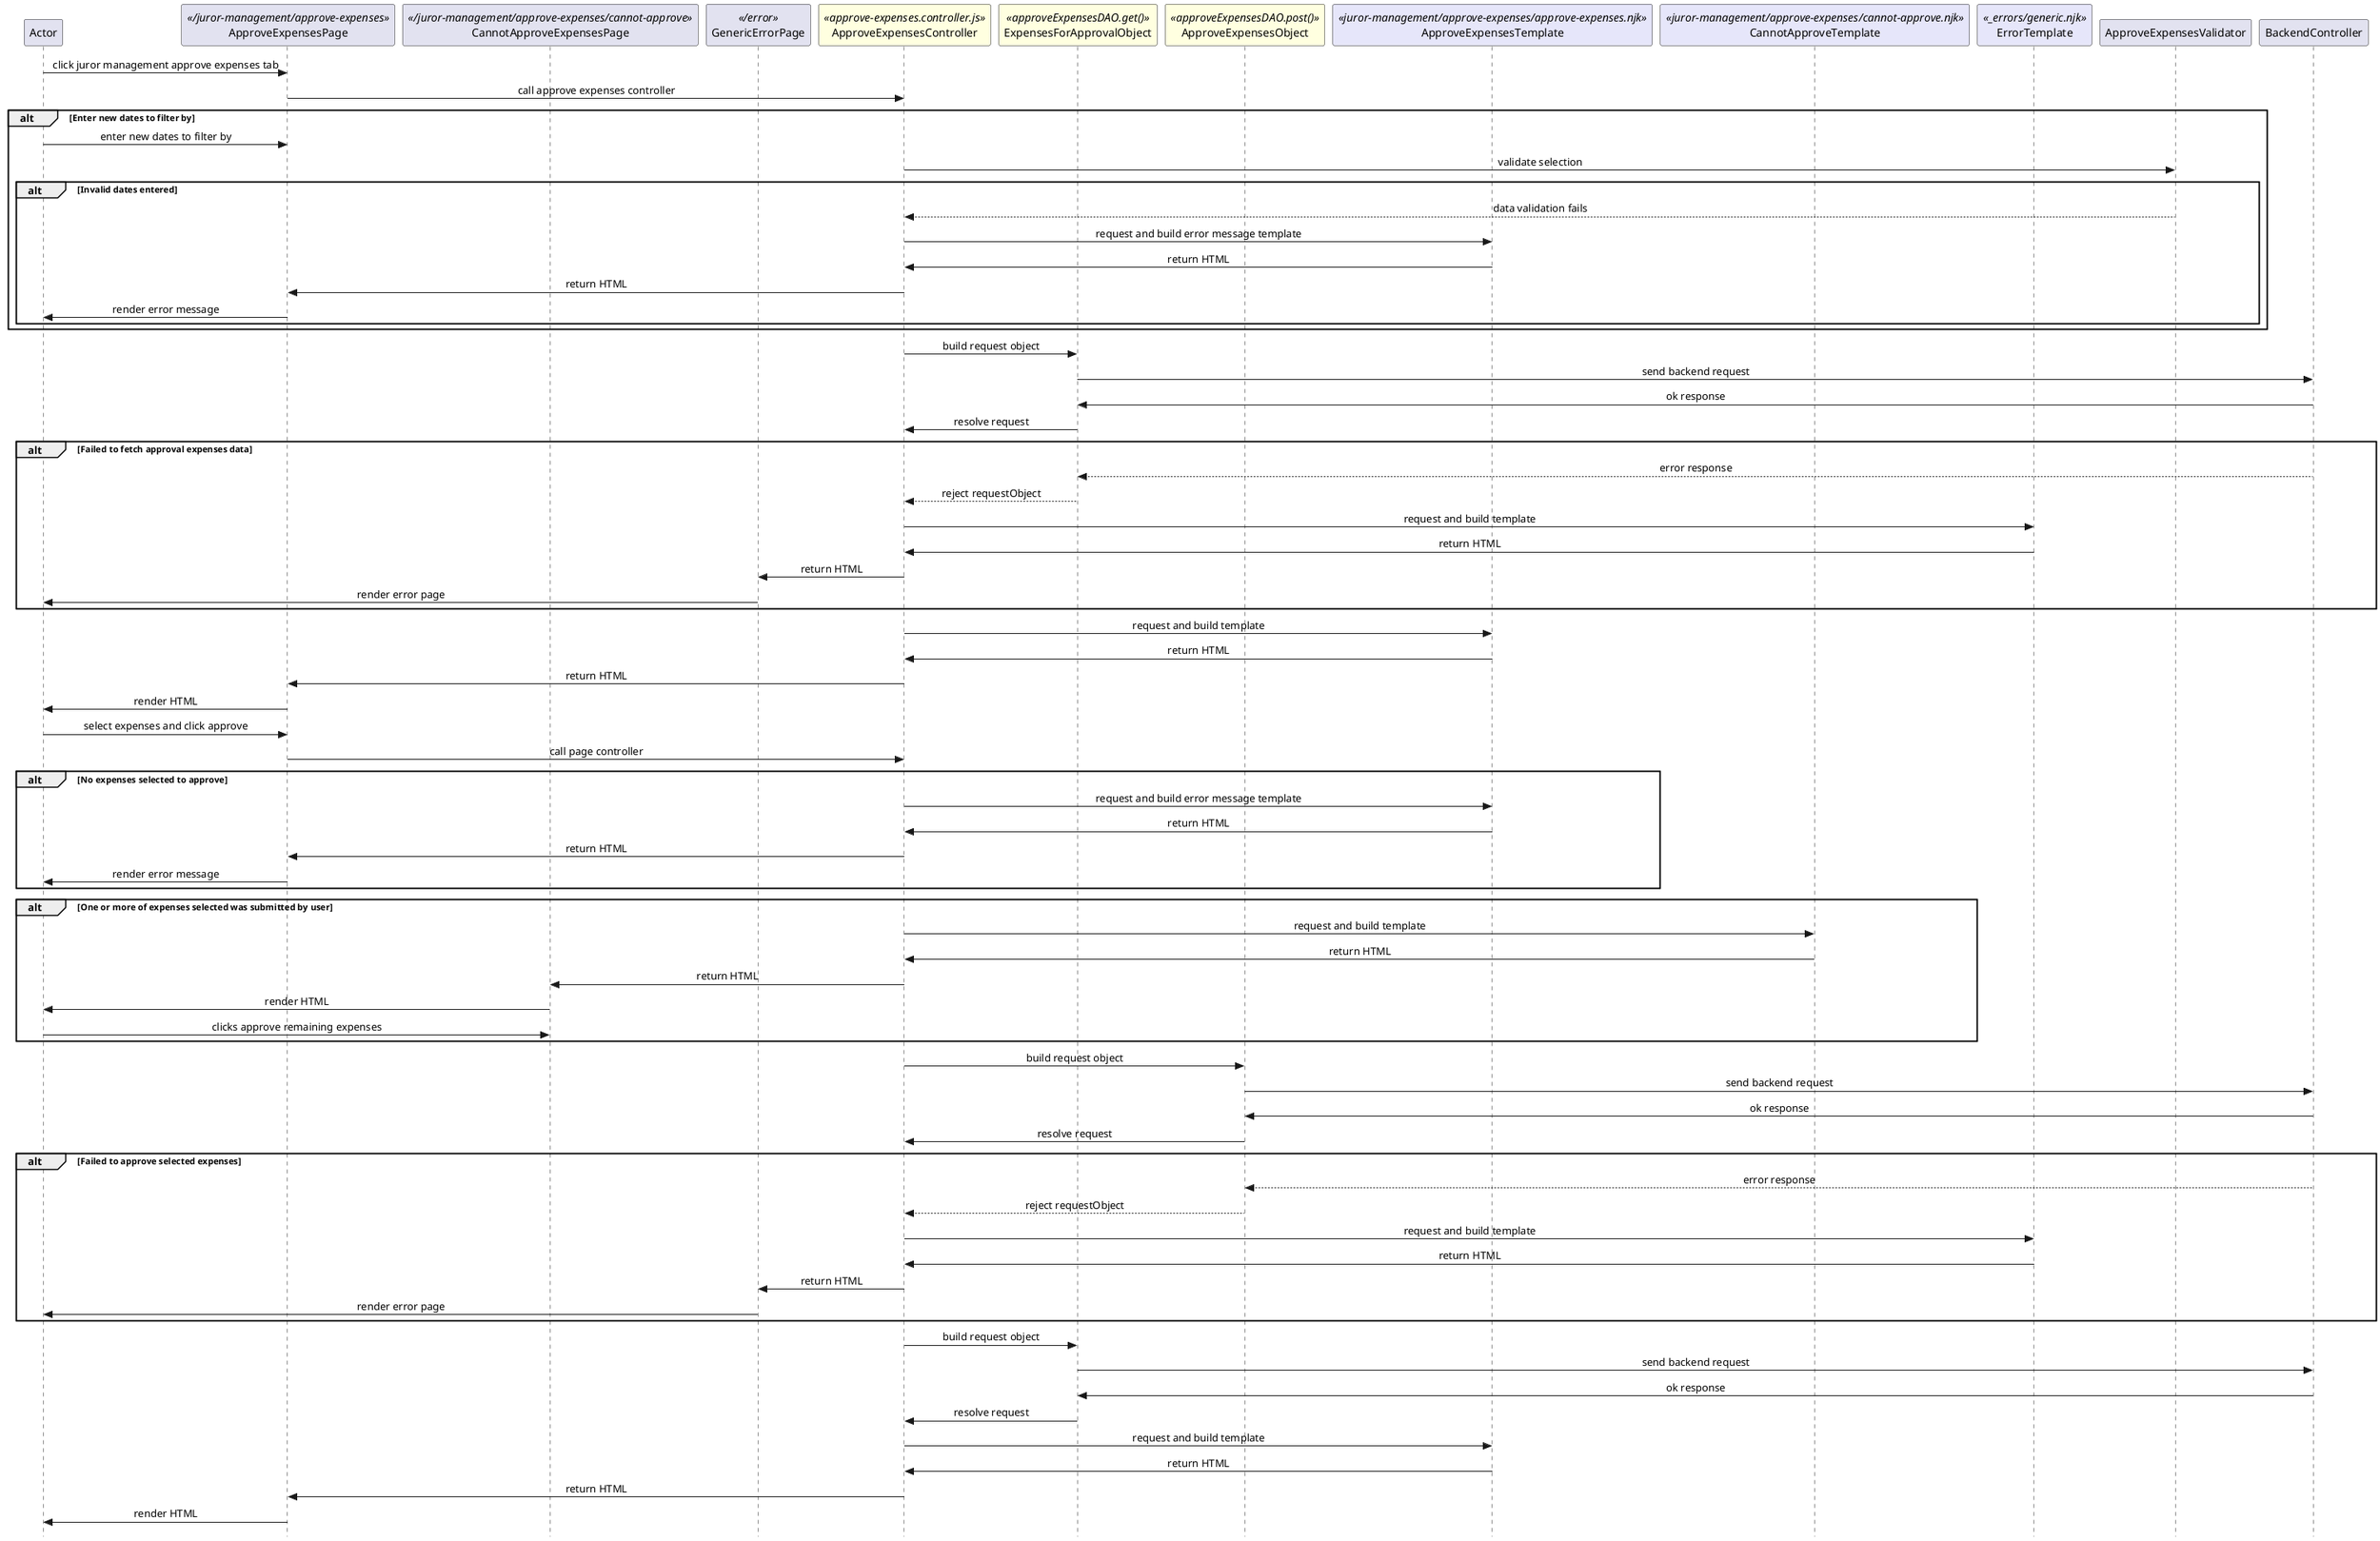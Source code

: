@startuml approve-expenses

skinparam Style strictuml 
skinparam SequenceMessageAlignment center

participant Actor

''' LOCAL ROUTING
participant ApproveExpensesPage <</juror-management/approve-expenses>>
participant CannotApproveExpensesPage <</juror-management/approve-expenses/cannot-approve>>
participant GenericErrorPage <</error>>

''' CONTROLLER AND REQUEST OBJECTS
participant ApproveExpensesController <<approve-expenses.controller.js>> #lightyellow
participant ExpensesForApprovalObject <<approveExpensesDAO.get()>> #lightyellow
participant ApproveExpensesObject <<approveExpensesDAO.post()>> #lightyellow

''' TEMPLATES
participant ApproveExpensesTemplate <<juror-management/approve-expenses/approve-expenses.njk>> #lavender
participant CannotApproveTemplate <<juror-management/approve-expenses/cannot-approve.njk>> #lavender
participant ErrorTemplate <<_errors/generic.njk>> #lavender

''' FILTERS AND VALIDATORS
participant ApproveExpensesValidator

''' BACKEND CONTROLLER
participant BackendController

Actor -> ApproveExpensesPage : click juror management approve expenses tab
ApproveExpensesPage -> ApproveExpensesController : call approve expenses controller

alt Enter new dates to filter by 
  Actor -> ApproveExpensesPage : enter new dates to filter by
  ApproveExpensesController -> ApproveExpensesValidator : validate selection
  alt Invalid dates entered
    ApproveExpensesController <-- ApproveExpensesValidator : data validation fails
    ApproveExpensesController -> ApproveExpensesTemplate : request and build error message template
    ApproveExpensesController <- ApproveExpensesTemplate : return HTML
    ApproveExpensesPage <- ApproveExpensesController : return HTML
    Actor <- ApproveExpensesPage : render error message
  end
end
 
ApproveExpensesController -> ExpensesForApprovalObject : build request object
ExpensesForApprovalObject -> BackendController : send backend request
ExpensesForApprovalObject <- BackendController : ok response
ApproveExpensesController <- ExpensesForApprovalObject : resolve request

alt Failed to fetch approval expenses data
    ExpensesForApprovalObject <-- BackendController : error response
    ApproveExpensesController <-- ExpensesForApprovalObject : reject requestObject
    ApproveExpensesController -> ErrorTemplate : request and build template
    ApproveExpensesController <- ErrorTemplate : return HTML
    GenericErrorPage <- ApproveExpensesController : return HTML
    Actor <- GenericErrorPage : render error page
end

ApproveExpensesController -> ApproveExpensesTemplate : request and build template
ApproveExpensesController <- ApproveExpensesTemplate : return HTML
ApproveExpensesPage <- ApproveExpensesController : return HTML
Actor <- ApproveExpensesPage : render HTML

Actor -> ApproveExpensesPage : select expenses and click approve

ApproveExpensesPage -> ApproveExpensesController : call page controller

alt No expenses selected to approve
  ApproveExpensesController -> ApproveExpensesTemplate : request and build error message template
  ApproveExpensesController <- ApproveExpensesTemplate : return HTML
  ApproveExpensesPage <- ApproveExpensesController : return HTML
  Actor <- ApproveExpensesPage : render error message
end

alt One or more of expenses selected was submitted by user
  ApproveExpensesController -> CannotApproveTemplate : request and build template
  ApproveExpensesController <- CannotApproveTemplate : return HTML
  CannotApproveExpensesPage <- ApproveExpensesController : return HTML
  Actor <- CannotApproveExpensesPage : render HTML
  Actor -> CannotApproveExpensesPage : clicks approve remaining expenses
end

ApproveExpensesController -> ApproveExpensesObject : build request object
ApproveExpensesObject -> BackendController : send backend request
ApproveExpensesObject <- BackendController : ok response
ApproveExpensesController <- ApproveExpensesObject : resolve request

alt Failed to approve selected expenses
    ApproveExpensesObject <-- BackendController : error response
    ApproveExpensesController <-- ApproveExpensesObject : reject requestObject
    ApproveExpensesController -> ErrorTemplate : request and build template
    ApproveExpensesController <- ErrorTemplate : return HTML
    GenericErrorPage <- ApproveExpensesController : return HTML
    Actor <- GenericErrorPage : render error page
end

ApproveExpensesController -> ExpensesForApprovalObject : build request object
ExpensesForApprovalObject -> BackendController : send backend request
ExpensesForApprovalObject <- BackendController : ok response
ApproveExpensesController <- ExpensesForApprovalObject : resolve request
ApproveExpensesController -> ApproveExpensesTemplate : request and build template
ApproveExpensesController <- ApproveExpensesTemplate : return HTML
ApproveExpensesPage <- ApproveExpensesController : return HTML
Actor <- ApproveExpensesPage : render HTML
